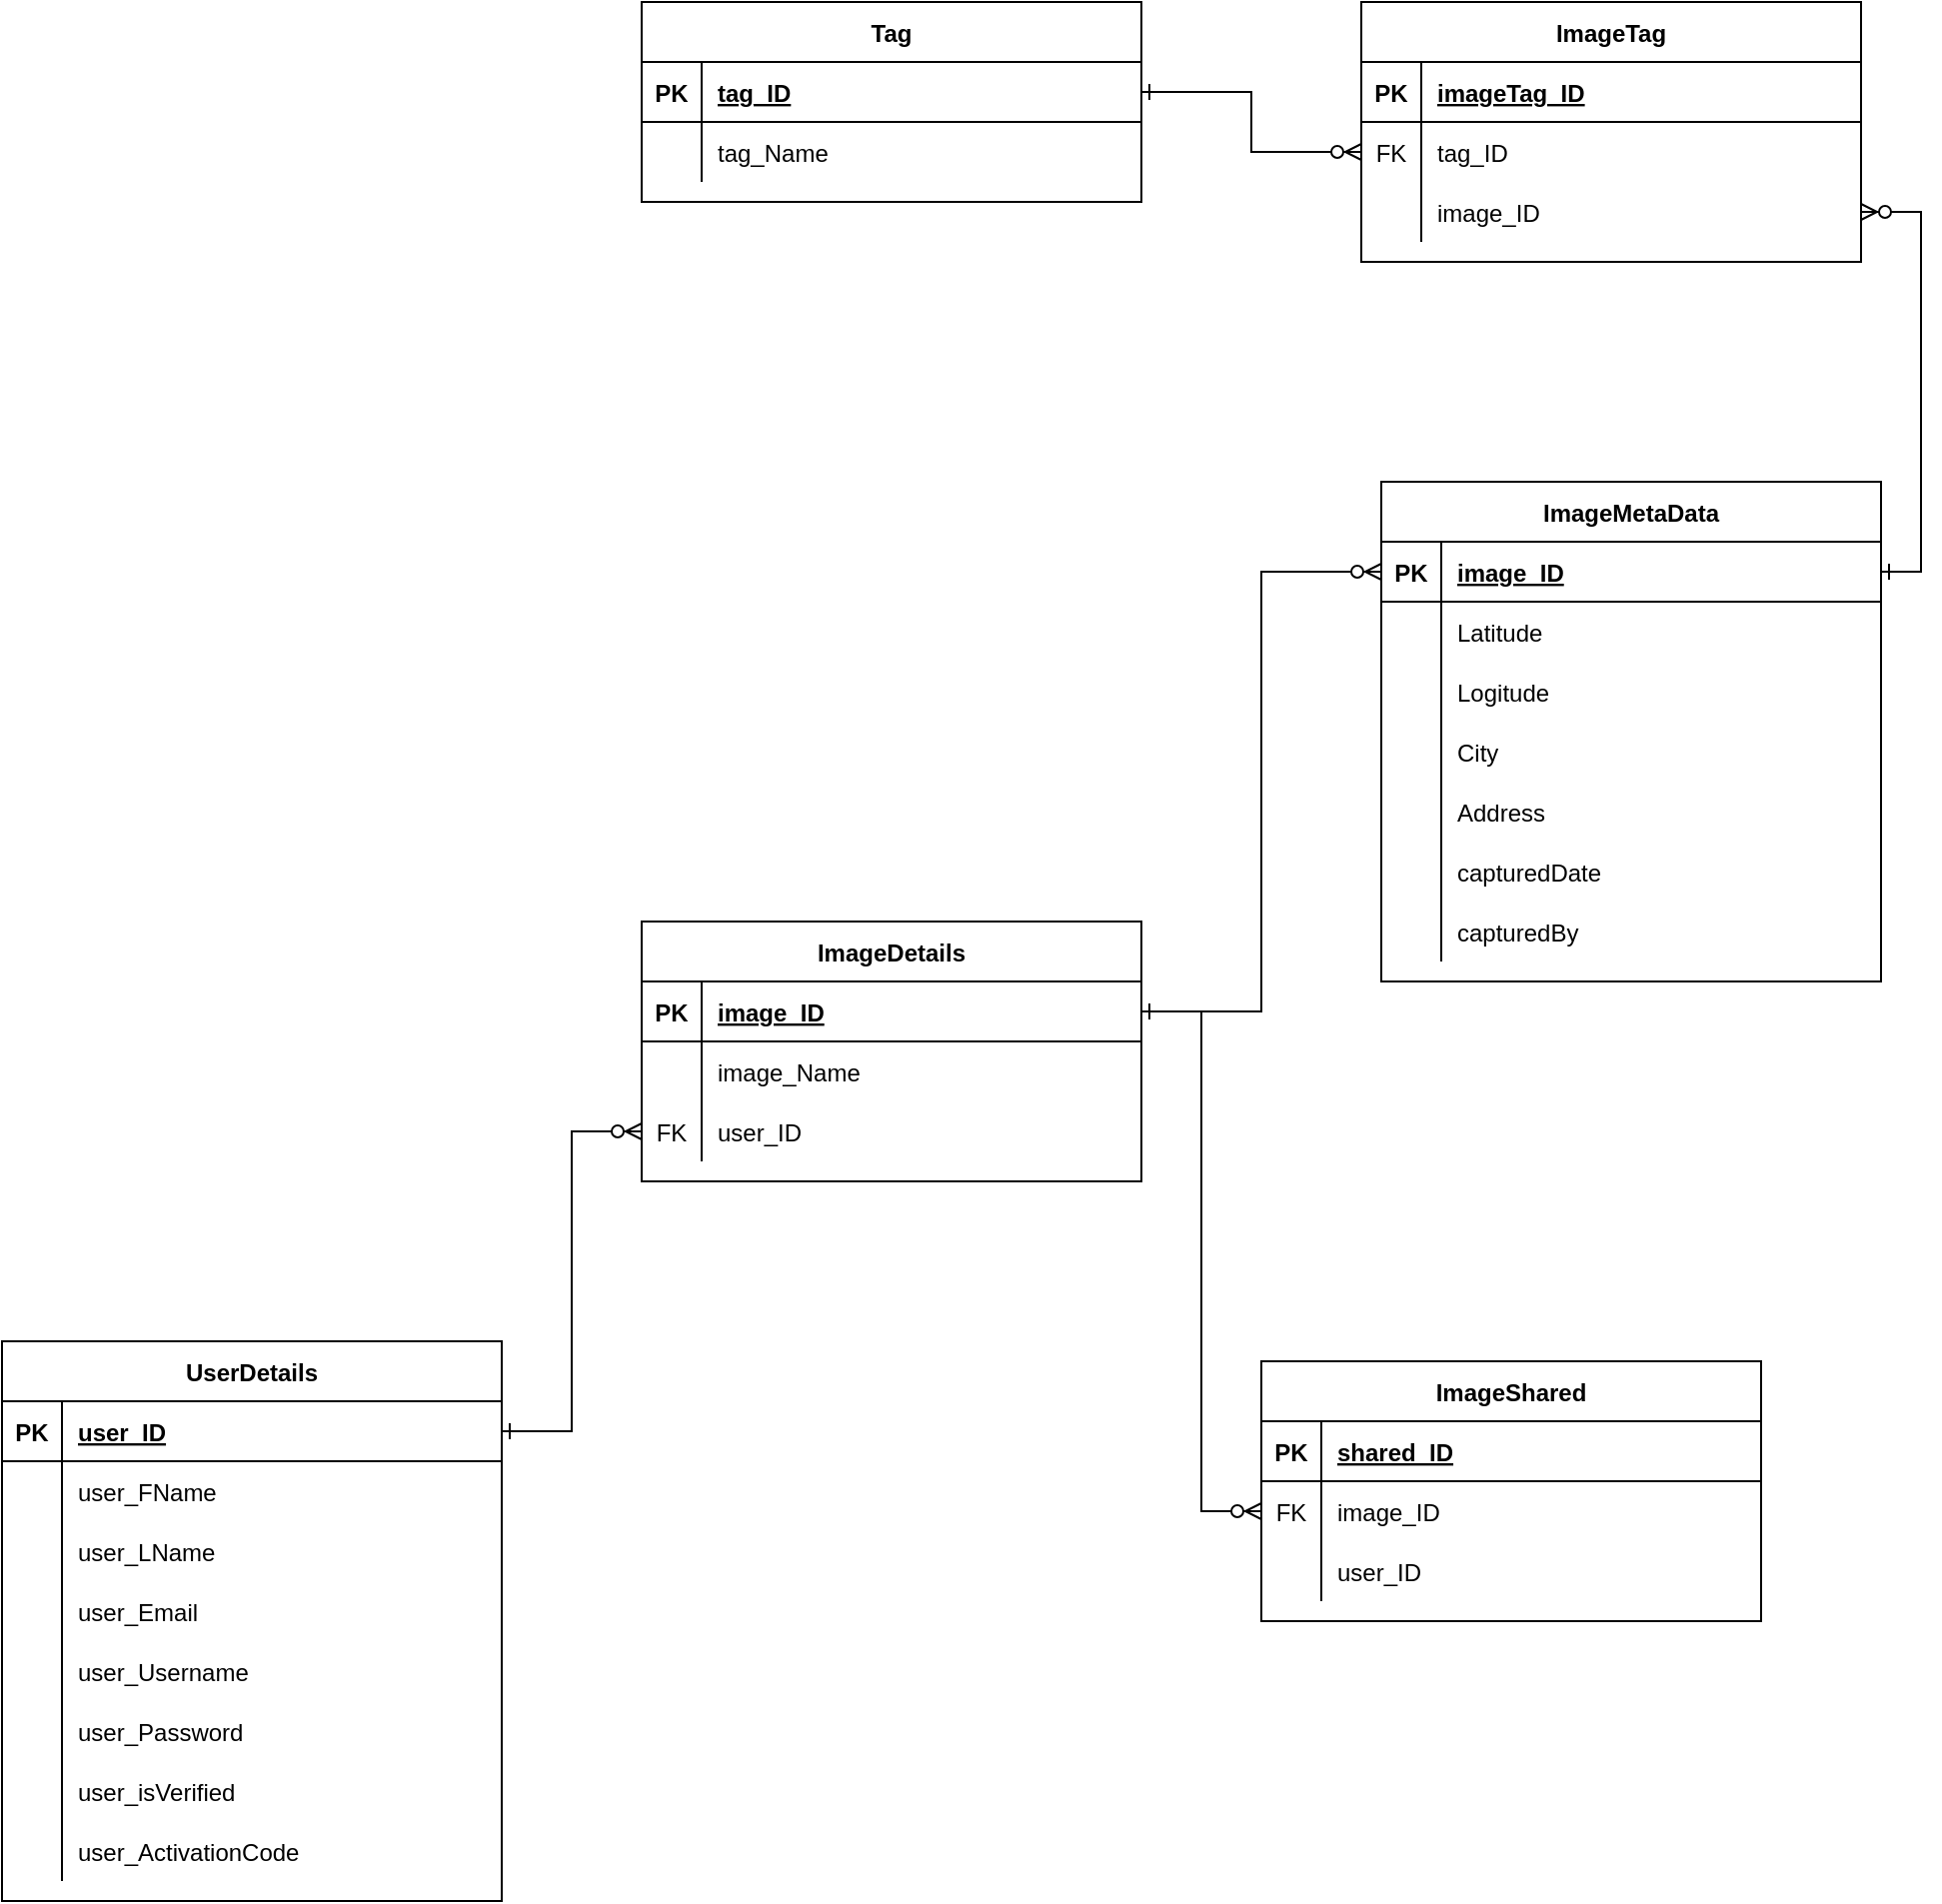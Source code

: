 <mxfile version="13.6.2" type="device"><diagram id="R2lEEEUBdFMjLlhIrx00" name="Page-1"><mxGraphModel dx="1936" dy="1946" grid="1" gridSize="10" guides="1" tooltips="1" connect="1" arrows="1" fold="1" page="1" pageScale="1" pageWidth="850" pageHeight="1100" math="0" shadow="0" extFonts="Permanent Marker^https://fonts.googleapis.com/css?family=Permanent+Marker"><root><mxCell id="0"/><mxCell id="1" parent="0"/><mxCell id="C-vyLk0tnHw3VtMMgP7b-23" value="UserDetails" style="shape=table;startSize=30;container=1;collapsible=1;childLayout=tableLayout;fixedRows=1;rowLines=0;fontStyle=1;align=center;resizeLast=1;" parent="1" vertex="1"><mxGeometry x="-30" y="80" width="250" height="280" as="geometry"/></mxCell><mxCell id="C-vyLk0tnHw3VtMMgP7b-24" value="" style="shape=partialRectangle;collapsible=0;dropTarget=0;pointerEvents=0;fillColor=none;points=[[0,0.5],[1,0.5]];portConstraint=eastwest;top=0;left=0;right=0;bottom=1;" parent="C-vyLk0tnHw3VtMMgP7b-23" vertex="1"><mxGeometry y="30" width="250" height="30" as="geometry"/></mxCell><mxCell id="C-vyLk0tnHw3VtMMgP7b-25" value="PK" style="shape=partialRectangle;overflow=hidden;connectable=0;fillColor=none;top=0;left=0;bottom=0;right=0;fontStyle=1;" parent="C-vyLk0tnHw3VtMMgP7b-24" vertex="1"><mxGeometry width="30" height="30" as="geometry"/></mxCell><mxCell id="C-vyLk0tnHw3VtMMgP7b-26" value="user_ID" style="shape=partialRectangle;overflow=hidden;connectable=0;fillColor=none;top=0;left=0;bottom=0;right=0;align=left;spacingLeft=6;fontStyle=5;" parent="C-vyLk0tnHw3VtMMgP7b-24" vertex="1"><mxGeometry x="30" width="220" height="30" as="geometry"/></mxCell><mxCell id="C-vyLk0tnHw3VtMMgP7b-27" value="" style="shape=partialRectangle;collapsible=0;dropTarget=0;pointerEvents=0;fillColor=none;points=[[0,0.5],[1,0.5]];portConstraint=eastwest;top=0;left=0;right=0;bottom=0;" parent="C-vyLk0tnHw3VtMMgP7b-23" vertex="1"><mxGeometry y="60" width="250" height="30" as="geometry"/></mxCell><mxCell id="C-vyLk0tnHw3VtMMgP7b-28" value="" style="shape=partialRectangle;overflow=hidden;connectable=0;fillColor=none;top=0;left=0;bottom=0;right=0;" parent="C-vyLk0tnHw3VtMMgP7b-27" vertex="1"><mxGeometry width="30" height="30" as="geometry"/></mxCell><mxCell id="C-vyLk0tnHw3VtMMgP7b-29" value="user_FName" style="shape=partialRectangle;overflow=hidden;connectable=0;fillColor=none;top=0;left=0;bottom=0;right=0;align=left;spacingLeft=6;" parent="C-vyLk0tnHw3VtMMgP7b-27" vertex="1"><mxGeometry x="30" width="220" height="30" as="geometry"/></mxCell><mxCell id="Rbxezs_-S8cxGtkaplEl-2" value="" style="shape=partialRectangle;collapsible=0;dropTarget=0;pointerEvents=0;fillColor=none;points=[[0,0.5],[1,0.5]];portConstraint=eastwest;top=0;left=0;right=0;bottom=0;" parent="C-vyLk0tnHw3VtMMgP7b-23" vertex="1"><mxGeometry y="90" width="250" height="30" as="geometry"/></mxCell><mxCell id="Rbxezs_-S8cxGtkaplEl-3" value="" style="shape=partialRectangle;overflow=hidden;connectable=0;fillColor=none;top=0;left=0;bottom=0;right=0;" parent="Rbxezs_-S8cxGtkaplEl-2" vertex="1"><mxGeometry width="30" height="30" as="geometry"/></mxCell><mxCell id="Rbxezs_-S8cxGtkaplEl-4" value="user_LName" style="shape=partialRectangle;overflow=hidden;connectable=0;fillColor=none;top=0;left=0;bottom=0;right=0;align=left;spacingLeft=6;" parent="Rbxezs_-S8cxGtkaplEl-2" vertex="1"><mxGeometry x="30" width="220" height="30" as="geometry"/></mxCell><mxCell id="Rbxezs_-S8cxGtkaplEl-5" value="" style="shape=partialRectangle;collapsible=0;dropTarget=0;pointerEvents=0;fillColor=none;points=[[0,0.5],[1,0.5]];portConstraint=eastwest;top=0;left=0;right=0;bottom=0;" parent="C-vyLk0tnHw3VtMMgP7b-23" vertex="1"><mxGeometry y="120" width="250" height="30" as="geometry"/></mxCell><mxCell id="Rbxezs_-S8cxGtkaplEl-6" value="" style="shape=partialRectangle;overflow=hidden;connectable=0;fillColor=none;top=0;left=0;bottom=0;right=0;" parent="Rbxezs_-S8cxGtkaplEl-5" vertex="1"><mxGeometry width="30" height="30" as="geometry"/></mxCell><mxCell id="Rbxezs_-S8cxGtkaplEl-7" value="user_Email" style="shape=partialRectangle;overflow=hidden;connectable=0;fillColor=none;top=0;left=0;bottom=0;right=0;align=left;spacingLeft=6;" parent="Rbxezs_-S8cxGtkaplEl-5" vertex="1"><mxGeometry x="30" width="220" height="30" as="geometry"/></mxCell><mxCell id="Rbxezs_-S8cxGtkaplEl-8" value="" style="shape=partialRectangle;collapsible=0;dropTarget=0;pointerEvents=0;fillColor=none;points=[[0,0.5],[1,0.5]];portConstraint=eastwest;top=0;left=0;right=0;bottom=0;" parent="C-vyLk0tnHw3VtMMgP7b-23" vertex="1"><mxGeometry y="150" width="250" height="30" as="geometry"/></mxCell><mxCell id="Rbxezs_-S8cxGtkaplEl-9" value="" style="shape=partialRectangle;overflow=hidden;connectable=0;fillColor=none;top=0;left=0;bottom=0;right=0;" parent="Rbxezs_-S8cxGtkaplEl-8" vertex="1"><mxGeometry width="30" height="30" as="geometry"/></mxCell><mxCell id="Rbxezs_-S8cxGtkaplEl-10" value="user_Username" style="shape=partialRectangle;overflow=hidden;connectable=0;fillColor=none;top=0;left=0;bottom=0;right=0;align=left;spacingLeft=6;" parent="Rbxezs_-S8cxGtkaplEl-8" vertex="1"><mxGeometry x="30" width="220" height="30" as="geometry"/></mxCell><mxCell id="Rbxezs_-S8cxGtkaplEl-11" value="" style="shape=partialRectangle;collapsible=0;dropTarget=0;pointerEvents=0;fillColor=none;points=[[0,0.5],[1,0.5]];portConstraint=eastwest;top=0;left=0;right=0;bottom=0;" parent="C-vyLk0tnHw3VtMMgP7b-23" vertex="1"><mxGeometry y="180" width="250" height="30" as="geometry"/></mxCell><mxCell id="Rbxezs_-S8cxGtkaplEl-12" value="" style="shape=partialRectangle;overflow=hidden;connectable=0;fillColor=none;top=0;left=0;bottom=0;right=0;" parent="Rbxezs_-S8cxGtkaplEl-11" vertex="1"><mxGeometry width="30" height="30" as="geometry"/></mxCell><mxCell id="Rbxezs_-S8cxGtkaplEl-13" value="user_Password" style="shape=partialRectangle;overflow=hidden;connectable=0;fillColor=none;top=0;left=0;bottom=0;right=0;align=left;spacingLeft=6;" parent="Rbxezs_-S8cxGtkaplEl-11" vertex="1"><mxGeometry x="30" width="220" height="30" as="geometry"/></mxCell><mxCell id="Rbxezs_-S8cxGtkaplEl-14" value="" style="shape=partialRectangle;collapsible=0;dropTarget=0;pointerEvents=0;fillColor=none;points=[[0,0.5],[1,0.5]];portConstraint=eastwest;top=0;left=0;right=0;bottom=0;" parent="C-vyLk0tnHw3VtMMgP7b-23" vertex="1"><mxGeometry y="210" width="250" height="30" as="geometry"/></mxCell><mxCell id="Rbxezs_-S8cxGtkaplEl-15" value="" style="shape=partialRectangle;overflow=hidden;connectable=0;fillColor=none;top=0;left=0;bottom=0;right=0;" parent="Rbxezs_-S8cxGtkaplEl-14" vertex="1"><mxGeometry width="30" height="30" as="geometry"/></mxCell><mxCell id="Rbxezs_-S8cxGtkaplEl-16" value="user_isVerified" style="shape=partialRectangle;overflow=hidden;connectable=0;fillColor=none;top=0;left=0;bottom=0;right=0;align=left;spacingLeft=6;" parent="Rbxezs_-S8cxGtkaplEl-14" vertex="1"><mxGeometry x="30" width="220" height="30" as="geometry"/></mxCell><mxCell id="Rbxezs_-S8cxGtkaplEl-17" value="" style="shape=partialRectangle;collapsible=0;dropTarget=0;pointerEvents=0;fillColor=none;points=[[0,0.5],[1,0.5]];portConstraint=eastwest;top=0;left=0;right=0;bottom=0;" parent="C-vyLk0tnHw3VtMMgP7b-23" vertex="1"><mxGeometry y="240" width="250" height="30" as="geometry"/></mxCell><mxCell id="Rbxezs_-S8cxGtkaplEl-18" value="" style="shape=partialRectangle;overflow=hidden;connectable=0;fillColor=none;top=0;left=0;bottom=0;right=0;" parent="Rbxezs_-S8cxGtkaplEl-17" vertex="1"><mxGeometry width="30" height="30" as="geometry"/></mxCell><mxCell id="Rbxezs_-S8cxGtkaplEl-19" value="user_ActivationCode" style="shape=partialRectangle;overflow=hidden;connectable=0;fillColor=none;top=0;left=0;bottom=0;right=0;align=left;spacingLeft=6;" parent="Rbxezs_-S8cxGtkaplEl-17" vertex="1"><mxGeometry x="30" width="220" height="30" as="geometry"/></mxCell><mxCell id="Rbxezs_-S8cxGtkaplEl-20" value="ImageShared" style="shape=table;startSize=30;container=1;collapsible=1;childLayout=tableLayout;fixedRows=1;rowLines=0;fontStyle=1;align=center;resizeLast=1;" parent="1" vertex="1"><mxGeometry x="600" y="90" width="250" height="130" as="geometry"/></mxCell><mxCell id="Rbxezs_-S8cxGtkaplEl-21" value="" style="shape=partialRectangle;collapsible=0;dropTarget=0;pointerEvents=0;fillColor=none;points=[[0,0.5],[1,0.5]];portConstraint=eastwest;top=0;left=0;right=0;bottom=1;" parent="Rbxezs_-S8cxGtkaplEl-20" vertex="1"><mxGeometry y="30" width="250" height="30" as="geometry"/></mxCell><mxCell id="Rbxezs_-S8cxGtkaplEl-22" value="PK" style="shape=partialRectangle;overflow=hidden;connectable=0;fillColor=none;top=0;left=0;bottom=0;right=0;fontStyle=1;" parent="Rbxezs_-S8cxGtkaplEl-21" vertex="1"><mxGeometry width="30" height="30" as="geometry"/></mxCell><mxCell id="Rbxezs_-S8cxGtkaplEl-23" value="shared_ID" style="shape=partialRectangle;overflow=hidden;connectable=0;fillColor=none;top=0;left=0;bottom=0;right=0;align=left;spacingLeft=6;fontStyle=5;" parent="Rbxezs_-S8cxGtkaplEl-21" vertex="1"><mxGeometry x="30" width="220" height="30" as="geometry"/></mxCell><mxCell id="Rbxezs_-S8cxGtkaplEl-27" value="" style="shape=partialRectangle;collapsible=0;dropTarget=0;pointerEvents=0;fillColor=none;points=[[0,0.5],[1,0.5]];portConstraint=eastwest;top=0;left=0;right=0;bottom=0;" parent="Rbxezs_-S8cxGtkaplEl-20" vertex="1"><mxGeometry y="60" width="250" height="30" as="geometry"/></mxCell><mxCell id="Rbxezs_-S8cxGtkaplEl-28" value="FK" style="shape=partialRectangle;overflow=hidden;connectable=0;fillColor=none;top=0;left=0;bottom=0;right=0;" parent="Rbxezs_-S8cxGtkaplEl-27" vertex="1"><mxGeometry width="30" height="30" as="geometry"/></mxCell><mxCell id="Rbxezs_-S8cxGtkaplEl-29" value="image_ID" style="shape=partialRectangle;overflow=hidden;connectable=0;fillColor=none;top=0;left=0;bottom=0;right=0;align=left;spacingLeft=6;" parent="Rbxezs_-S8cxGtkaplEl-27" vertex="1"><mxGeometry x="30" width="220" height="30" as="geometry"/></mxCell><mxCell id="Rbxezs_-S8cxGtkaplEl-30" value="" style="shape=partialRectangle;collapsible=0;dropTarget=0;pointerEvents=0;fillColor=none;points=[[0,0.5],[1,0.5]];portConstraint=eastwest;top=0;left=0;right=0;bottom=0;" parent="Rbxezs_-S8cxGtkaplEl-20" vertex="1"><mxGeometry y="90" width="250" height="30" as="geometry"/></mxCell><mxCell id="Rbxezs_-S8cxGtkaplEl-31" value="" style="shape=partialRectangle;overflow=hidden;connectable=0;fillColor=none;top=0;left=0;bottom=0;right=0;" parent="Rbxezs_-S8cxGtkaplEl-30" vertex="1"><mxGeometry width="30" height="30" as="geometry"/></mxCell><mxCell id="Rbxezs_-S8cxGtkaplEl-32" value="user_ID" style="shape=partialRectangle;overflow=hidden;connectable=0;fillColor=none;top=0;left=0;bottom=0;right=0;align=left;spacingLeft=6;" parent="Rbxezs_-S8cxGtkaplEl-30" vertex="1"><mxGeometry x="30" width="220" height="30" as="geometry"/></mxCell><mxCell id="Rbxezs_-S8cxGtkaplEl-47" value="ImageDetails" style="shape=table;startSize=30;container=1;collapsible=1;childLayout=tableLayout;fixedRows=1;rowLines=0;fontStyle=1;align=center;resizeLast=1;" parent="1" vertex="1"><mxGeometry x="290" y="-130" width="250" height="130" as="geometry"/></mxCell><mxCell id="Rbxezs_-S8cxGtkaplEl-48" value="" style="shape=partialRectangle;collapsible=0;dropTarget=0;pointerEvents=0;fillColor=none;points=[[0,0.5],[1,0.5]];portConstraint=eastwest;top=0;left=0;right=0;bottom=1;" parent="Rbxezs_-S8cxGtkaplEl-47" vertex="1"><mxGeometry y="30" width="250" height="30" as="geometry"/></mxCell><mxCell id="Rbxezs_-S8cxGtkaplEl-49" value="PK" style="shape=partialRectangle;overflow=hidden;connectable=0;fillColor=none;top=0;left=0;bottom=0;right=0;fontStyle=1;" parent="Rbxezs_-S8cxGtkaplEl-48" vertex="1"><mxGeometry width="30" height="30" as="geometry"/></mxCell><mxCell id="Rbxezs_-S8cxGtkaplEl-50" value="image_ID" style="shape=partialRectangle;overflow=hidden;connectable=0;fillColor=none;top=0;left=0;bottom=0;right=0;align=left;spacingLeft=6;fontStyle=5;" parent="Rbxezs_-S8cxGtkaplEl-48" vertex="1"><mxGeometry x="30" width="220" height="30" as="geometry"/></mxCell><mxCell id="Rbxezs_-S8cxGtkaplEl-51" value="" style="shape=partialRectangle;collapsible=0;dropTarget=0;pointerEvents=0;fillColor=none;points=[[0,0.5],[1,0.5]];portConstraint=eastwest;top=0;left=0;right=0;bottom=0;" parent="Rbxezs_-S8cxGtkaplEl-47" vertex="1"><mxGeometry y="60" width="250" height="30" as="geometry"/></mxCell><mxCell id="Rbxezs_-S8cxGtkaplEl-52" value="" style="shape=partialRectangle;overflow=hidden;connectable=0;fillColor=none;top=0;left=0;bottom=0;right=0;" parent="Rbxezs_-S8cxGtkaplEl-51" vertex="1"><mxGeometry width="30" height="30" as="geometry"/></mxCell><mxCell id="Rbxezs_-S8cxGtkaplEl-53" value="image_Name" style="shape=partialRectangle;overflow=hidden;connectable=0;fillColor=none;top=0;left=0;bottom=0;right=0;align=left;spacingLeft=6;" parent="Rbxezs_-S8cxGtkaplEl-51" vertex="1"><mxGeometry x="30" width="220" height="30" as="geometry"/></mxCell><mxCell id="Rbxezs_-S8cxGtkaplEl-54" value="" style="shape=partialRectangle;collapsible=0;dropTarget=0;pointerEvents=0;fillColor=none;points=[[0,0.5],[1,0.5]];portConstraint=eastwest;top=0;left=0;right=0;bottom=0;" parent="Rbxezs_-S8cxGtkaplEl-47" vertex="1"><mxGeometry y="90" width="250" height="30" as="geometry"/></mxCell><mxCell id="Rbxezs_-S8cxGtkaplEl-55" value="FK" style="shape=partialRectangle;overflow=hidden;connectable=0;fillColor=none;top=0;left=0;bottom=0;right=0;" parent="Rbxezs_-S8cxGtkaplEl-54" vertex="1"><mxGeometry width="30" height="30" as="geometry"/></mxCell><mxCell id="Rbxezs_-S8cxGtkaplEl-56" value="user_ID" style="shape=partialRectangle;overflow=hidden;connectable=0;fillColor=none;top=0;left=0;bottom=0;right=0;align=left;spacingLeft=6;" parent="Rbxezs_-S8cxGtkaplEl-54" vertex="1"><mxGeometry x="30" width="220" height="30" as="geometry"/></mxCell><mxCell id="Rbxezs_-S8cxGtkaplEl-60" style="edgeStyle=orthogonalEdgeStyle;rounded=0;orthogonalLoop=1;jettySize=auto;html=1;entryX=0;entryY=0.5;entryDx=0;entryDy=0;startArrow=ERone;startFill=0;endArrow=ERzeroToMany;endFill=1;" parent="1" source="C-vyLk0tnHw3VtMMgP7b-24" target="Rbxezs_-S8cxGtkaplEl-54" edge="1"><mxGeometry relative="1" as="geometry"/></mxCell><mxCell id="Rbxezs_-S8cxGtkaplEl-61" style="edgeStyle=orthogonalEdgeStyle;rounded=0;orthogonalLoop=1;jettySize=auto;html=1;entryX=0;entryY=0.5;entryDx=0;entryDy=0;startArrow=ERone;startFill=0;endArrow=ERzeroToMany;endFill=1;" parent="1" source="Rbxezs_-S8cxGtkaplEl-48" target="Rbxezs_-S8cxGtkaplEl-27" edge="1"><mxGeometry relative="1" as="geometry"/></mxCell><mxCell id="CCvWdOM1epB-4bkbVnJR-23" style="edgeStyle=orthogonalEdgeStyle;rounded=0;orthogonalLoop=1;jettySize=auto;html=1;entryX=0;entryY=0.5;entryDx=0;entryDy=0;startArrow=ERone;startFill=0;endArrow=ERzeroToMany;endFill=1;" parent="1" source="Rbxezs_-S8cxGtkaplEl-48" target="CCvWdOM1epB-4bkbVnJR-2" edge="1"><mxGeometry relative="1" as="geometry"/></mxCell><mxCell id="CCvWdOM1epB-4bkbVnJR-1" value="ImageMetaData" style="shape=table;startSize=30;container=1;collapsible=1;childLayout=tableLayout;fixedRows=1;rowLines=0;fontStyle=1;align=center;resizeLast=1;" parent="1" vertex="1"><mxGeometry x="660" y="-350" width="250" height="250" as="geometry"/></mxCell><mxCell id="CCvWdOM1epB-4bkbVnJR-2" value="" style="shape=partialRectangle;collapsible=0;dropTarget=0;pointerEvents=0;fillColor=none;points=[[0,0.5],[1,0.5]];portConstraint=eastwest;top=0;left=0;right=0;bottom=1;" parent="CCvWdOM1epB-4bkbVnJR-1" vertex="1"><mxGeometry y="30" width="250" height="30" as="geometry"/></mxCell><mxCell id="CCvWdOM1epB-4bkbVnJR-3" value="PK" style="shape=partialRectangle;overflow=hidden;connectable=0;fillColor=none;top=0;left=0;bottom=0;right=0;fontStyle=1;" parent="CCvWdOM1epB-4bkbVnJR-2" vertex="1"><mxGeometry width="30" height="30" as="geometry"/></mxCell><mxCell id="CCvWdOM1epB-4bkbVnJR-4" value="image_ID" style="shape=partialRectangle;overflow=hidden;connectable=0;fillColor=none;top=0;left=0;bottom=0;right=0;align=left;spacingLeft=6;fontStyle=5;" parent="CCvWdOM1epB-4bkbVnJR-2" vertex="1"><mxGeometry x="30" width="220" height="30" as="geometry"/></mxCell><mxCell id="CCvWdOM1epB-4bkbVnJR-5" value="" style="shape=partialRectangle;collapsible=0;dropTarget=0;pointerEvents=0;fillColor=none;points=[[0,0.5],[1,0.5]];portConstraint=eastwest;top=0;left=0;right=0;bottom=0;" parent="CCvWdOM1epB-4bkbVnJR-1" vertex="1"><mxGeometry y="60" width="250" height="30" as="geometry"/></mxCell><mxCell id="CCvWdOM1epB-4bkbVnJR-6" value="" style="shape=partialRectangle;overflow=hidden;connectable=0;fillColor=none;top=0;left=0;bottom=0;right=0;" parent="CCvWdOM1epB-4bkbVnJR-5" vertex="1"><mxGeometry width="30" height="30" as="geometry"/></mxCell><mxCell id="CCvWdOM1epB-4bkbVnJR-7" value="Latitude" style="shape=partialRectangle;overflow=hidden;connectable=0;fillColor=none;top=0;left=0;bottom=0;right=0;align=left;spacingLeft=6;" parent="CCvWdOM1epB-4bkbVnJR-5" vertex="1"><mxGeometry x="30" width="220" height="30" as="geometry"/></mxCell><mxCell id="CCvWdOM1epB-4bkbVnJR-8" value="" style="shape=partialRectangle;collapsible=0;dropTarget=0;pointerEvents=0;fillColor=none;points=[[0,0.5],[1,0.5]];portConstraint=eastwest;top=0;left=0;right=0;bottom=0;" parent="CCvWdOM1epB-4bkbVnJR-1" vertex="1"><mxGeometry y="90" width="250" height="30" as="geometry"/></mxCell><mxCell id="CCvWdOM1epB-4bkbVnJR-9" value="" style="shape=partialRectangle;overflow=hidden;connectable=0;fillColor=none;top=0;left=0;bottom=0;right=0;" parent="CCvWdOM1epB-4bkbVnJR-8" vertex="1"><mxGeometry width="30" height="30" as="geometry"/></mxCell><mxCell id="CCvWdOM1epB-4bkbVnJR-10" value="Logitude" style="shape=partialRectangle;overflow=hidden;connectable=0;fillColor=none;top=0;left=0;bottom=0;right=0;align=left;spacingLeft=6;" parent="CCvWdOM1epB-4bkbVnJR-8" vertex="1"><mxGeometry x="30" width="220" height="30" as="geometry"/></mxCell><mxCell id="CCvWdOM1epB-4bkbVnJR-11" value="" style="shape=partialRectangle;collapsible=0;dropTarget=0;pointerEvents=0;fillColor=none;points=[[0,0.5],[1,0.5]];portConstraint=eastwest;top=0;left=0;right=0;bottom=0;" parent="CCvWdOM1epB-4bkbVnJR-1" vertex="1"><mxGeometry y="120" width="250" height="30" as="geometry"/></mxCell><mxCell id="CCvWdOM1epB-4bkbVnJR-12" value="" style="shape=partialRectangle;overflow=hidden;connectable=0;fillColor=none;top=0;left=0;bottom=0;right=0;" parent="CCvWdOM1epB-4bkbVnJR-11" vertex="1"><mxGeometry width="30" height="30" as="geometry"/></mxCell><mxCell id="CCvWdOM1epB-4bkbVnJR-13" value="City" style="shape=partialRectangle;overflow=hidden;connectable=0;fillColor=none;top=0;left=0;bottom=0;right=0;align=left;spacingLeft=6;" parent="CCvWdOM1epB-4bkbVnJR-11" vertex="1"><mxGeometry x="30" width="220" height="30" as="geometry"/></mxCell><mxCell id="CCvWdOM1epB-4bkbVnJR-14" value="" style="shape=partialRectangle;collapsible=0;dropTarget=0;pointerEvents=0;fillColor=none;points=[[0,0.5],[1,0.5]];portConstraint=eastwest;top=0;left=0;right=0;bottom=0;" parent="CCvWdOM1epB-4bkbVnJR-1" vertex="1"><mxGeometry y="150" width="250" height="30" as="geometry"/></mxCell><mxCell id="CCvWdOM1epB-4bkbVnJR-15" value="" style="shape=partialRectangle;overflow=hidden;connectable=0;fillColor=none;top=0;left=0;bottom=0;right=0;" parent="CCvWdOM1epB-4bkbVnJR-14" vertex="1"><mxGeometry width="30" height="30" as="geometry"/></mxCell><mxCell id="CCvWdOM1epB-4bkbVnJR-16" value="Address" style="shape=partialRectangle;overflow=hidden;connectable=0;fillColor=none;top=0;left=0;bottom=0;right=0;align=left;spacingLeft=6;" parent="CCvWdOM1epB-4bkbVnJR-14" vertex="1"><mxGeometry x="30" width="220" height="30" as="geometry"/></mxCell><mxCell id="CCvWdOM1epB-4bkbVnJR-17" value="" style="shape=partialRectangle;collapsible=0;dropTarget=0;pointerEvents=0;fillColor=none;points=[[0,0.5],[1,0.5]];portConstraint=eastwest;top=0;left=0;right=0;bottom=0;" parent="CCvWdOM1epB-4bkbVnJR-1" vertex="1"><mxGeometry y="180" width="250" height="30" as="geometry"/></mxCell><mxCell id="CCvWdOM1epB-4bkbVnJR-18" value="" style="shape=partialRectangle;overflow=hidden;connectable=0;fillColor=none;top=0;left=0;bottom=0;right=0;" parent="CCvWdOM1epB-4bkbVnJR-17" vertex="1"><mxGeometry width="30" height="30" as="geometry"/></mxCell><mxCell id="CCvWdOM1epB-4bkbVnJR-19" value="capturedDate" style="shape=partialRectangle;overflow=hidden;connectable=0;fillColor=none;top=0;left=0;bottom=0;right=0;align=left;spacingLeft=6;" parent="CCvWdOM1epB-4bkbVnJR-17" vertex="1"><mxGeometry x="30" width="220" height="30" as="geometry"/></mxCell><mxCell id="CCvWdOM1epB-4bkbVnJR-20" value="" style="shape=partialRectangle;collapsible=0;dropTarget=0;pointerEvents=0;fillColor=none;points=[[0,0.5],[1,0.5]];portConstraint=eastwest;top=0;left=0;right=0;bottom=0;" parent="CCvWdOM1epB-4bkbVnJR-1" vertex="1"><mxGeometry y="210" width="250" height="30" as="geometry"/></mxCell><mxCell id="CCvWdOM1epB-4bkbVnJR-21" value="" style="shape=partialRectangle;overflow=hidden;connectable=0;fillColor=none;top=0;left=0;bottom=0;right=0;" parent="CCvWdOM1epB-4bkbVnJR-20" vertex="1"><mxGeometry width="30" height="30" as="geometry"/></mxCell><mxCell id="CCvWdOM1epB-4bkbVnJR-22" value="capturedBy" style="shape=partialRectangle;overflow=hidden;connectable=0;fillColor=none;top=0;left=0;bottom=0;right=0;align=left;spacingLeft=6;" parent="CCvWdOM1epB-4bkbVnJR-20" vertex="1"><mxGeometry x="30" width="220" height="30" as="geometry"/></mxCell><mxCell id="CCvWdOM1epB-4bkbVnJR-34" value="Tag" style="shape=table;startSize=30;container=1;collapsible=1;childLayout=tableLayout;fixedRows=1;rowLines=0;fontStyle=1;align=center;resizeLast=1;" parent="1" vertex="1"><mxGeometry x="290" y="-590" width="250" height="100" as="geometry"/></mxCell><mxCell id="CCvWdOM1epB-4bkbVnJR-35" value="" style="shape=partialRectangle;collapsible=0;dropTarget=0;pointerEvents=0;fillColor=none;points=[[0,0.5],[1,0.5]];portConstraint=eastwest;top=0;left=0;right=0;bottom=1;" parent="CCvWdOM1epB-4bkbVnJR-34" vertex="1"><mxGeometry y="30" width="250" height="30" as="geometry"/></mxCell><mxCell id="CCvWdOM1epB-4bkbVnJR-36" value="PK" style="shape=partialRectangle;overflow=hidden;connectable=0;fillColor=none;top=0;left=0;bottom=0;right=0;fontStyle=1;" parent="CCvWdOM1epB-4bkbVnJR-35" vertex="1"><mxGeometry width="30" height="30" as="geometry"/></mxCell><mxCell id="CCvWdOM1epB-4bkbVnJR-37" value="tag_ID" style="shape=partialRectangle;overflow=hidden;connectable=0;fillColor=none;top=0;left=0;bottom=0;right=0;align=left;spacingLeft=6;fontStyle=5;" parent="CCvWdOM1epB-4bkbVnJR-35" vertex="1"><mxGeometry x="30" width="220" height="30" as="geometry"/></mxCell><mxCell id="CCvWdOM1epB-4bkbVnJR-38" value="" style="shape=partialRectangle;collapsible=0;dropTarget=0;pointerEvents=0;fillColor=none;points=[[0,0.5],[1,0.5]];portConstraint=eastwest;top=0;left=0;right=0;bottom=0;" parent="CCvWdOM1epB-4bkbVnJR-34" vertex="1"><mxGeometry y="60" width="250" height="30" as="geometry"/></mxCell><mxCell id="CCvWdOM1epB-4bkbVnJR-39" value="" style="shape=partialRectangle;overflow=hidden;connectable=0;fillColor=none;top=0;left=0;bottom=0;right=0;" parent="CCvWdOM1epB-4bkbVnJR-38" vertex="1"><mxGeometry width="30" height="30" as="geometry"/></mxCell><mxCell id="CCvWdOM1epB-4bkbVnJR-40" value="tag_Name" style="shape=partialRectangle;overflow=hidden;connectable=0;fillColor=none;top=0;left=0;bottom=0;right=0;align=left;spacingLeft=6;" parent="CCvWdOM1epB-4bkbVnJR-38" vertex="1"><mxGeometry x="30" width="220" height="30" as="geometry"/></mxCell><mxCell id="CCvWdOM1epB-4bkbVnJR-45" style="edgeStyle=orthogonalEdgeStyle;rounded=0;orthogonalLoop=1;jettySize=auto;html=1;entryX=0;entryY=0.5;entryDx=0;entryDy=0;startArrow=ERone;startFill=0;endArrow=ERzeroToMany;endFill=1;" parent="1" source="CCvWdOM1epB-4bkbVnJR-35" target="CCvWdOM1epB-4bkbVnJR-28" edge="1"><mxGeometry relative="1" as="geometry"/></mxCell><mxCell id="CCvWdOM1epB-4bkbVnJR-46" style="edgeStyle=orthogonalEdgeStyle;rounded=0;orthogonalLoop=1;jettySize=auto;html=1;entryX=1;entryY=0.5;entryDx=0;entryDy=0;startArrow=ERone;startFill=0;endArrow=ERzeroToMany;endFill=1;exitX=1;exitY=0.5;exitDx=0;exitDy=0;" parent="1" source="CCvWdOM1epB-4bkbVnJR-2" target="CCvWdOM1epB-4bkbVnJR-31" edge="1"><mxGeometry relative="1" as="geometry"/></mxCell><mxCell id="CCvWdOM1epB-4bkbVnJR-24" value="ImageTag" style="shape=table;startSize=30;container=1;collapsible=1;childLayout=tableLayout;fixedRows=1;rowLines=0;fontStyle=1;align=center;resizeLast=1;" parent="1" vertex="1"><mxGeometry x="650" y="-590" width="250" height="130" as="geometry"/></mxCell><mxCell id="CCvWdOM1epB-4bkbVnJR-25" value="" style="shape=partialRectangle;collapsible=0;dropTarget=0;pointerEvents=0;fillColor=none;points=[[0,0.5],[1,0.5]];portConstraint=eastwest;top=0;left=0;right=0;bottom=1;" parent="CCvWdOM1epB-4bkbVnJR-24" vertex="1"><mxGeometry y="30" width="250" height="30" as="geometry"/></mxCell><mxCell id="CCvWdOM1epB-4bkbVnJR-26" value="PK" style="shape=partialRectangle;overflow=hidden;connectable=0;fillColor=none;top=0;left=0;bottom=0;right=0;fontStyle=1;" parent="CCvWdOM1epB-4bkbVnJR-25" vertex="1"><mxGeometry width="30" height="30" as="geometry"/></mxCell><mxCell id="CCvWdOM1epB-4bkbVnJR-27" value="imageTag_ID" style="shape=partialRectangle;overflow=hidden;connectable=0;fillColor=none;top=0;left=0;bottom=0;right=0;align=left;spacingLeft=6;fontStyle=5;" parent="CCvWdOM1epB-4bkbVnJR-25" vertex="1"><mxGeometry x="30" width="220" height="30" as="geometry"/></mxCell><mxCell id="CCvWdOM1epB-4bkbVnJR-28" value="" style="shape=partialRectangle;collapsible=0;dropTarget=0;pointerEvents=0;fillColor=none;points=[[0,0.5],[1,0.5]];portConstraint=eastwest;top=0;left=0;right=0;bottom=0;" parent="CCvWdOM1epB-4bkbVnJR-24" vertex="1"><mxGeometry y="60" width="250" height="30" as="geometry"/></mxCell><mxCell id="CCvWdOM1epB-4bkbVnJR-29" value="FK" style="shape=partialRectangle;overflow=hidden;connectable=0;fillColor=none;top=0;left=0;bottom=0;right=0;" parent="CCvWdOM1epB-4bkbVnJR-28" vertex="1"><mxGeometry width="30" height="30" as="geometry"/></mxCell><mxCell id="CCvWdOM1epB-4bkbVnJR-30" value="tag_ID" style="shape=partialRectangle;overflow=hidden;connectable=0;fillColor=none;top=0;left=0;bottom=0;right=0;align=left;spacingLeft=6;" parent="CCvWdOM1epB-4bkbVnJR-28" vertex="1"><mxGeometry x="30" width="220" height="30" as="geometry"/></mxCell><mxCell id="CCvWdOM1epB-4bkbVnJR-31" value="" style="shape=partialRectangle;collapsible=0;dropTarget=0;pointerEvents=0;fillColor=none;points=[[0,0.5],[1,0.5]];portConstraint=eastwest;top=0;left=0;right=0;bottom=0;" parent="CCvWdOM1epB-4bkbVnJR-24" vertex="1"><mxGeometry y="90" width="250" height="30" as="geometry"/></mxCell><mxCell id="CCvWdOM1epB-4bkbVnJR-32" value="" style="shape=partialRectangle;overflow=hidden;connectable=0;fillColor=none;top=0;left=0;bottom=0;right=0;" parent="CCvWdOM1epB-4bkbVnJR-31" vertex="1"><mxGeometry width="30" height="30" as="geometry"/></mxCell><mxCell id="CCvWdOM1epB-4bkbVnJR-33" value="image_ID" style="shape=partialRectangle;overflow=hidden;connectable=0;fillColor=none;top=0;left=0;bottom=0;right=0;align=left;spacingLeft=6;" parent="CCvWdOM1epB-4bkbVnJR-31" vertex="1"><mxGeometry x="30" width="220" height="30" as="geometry"/></mxCell></root></mxGraphModel></diagram></mxfile>